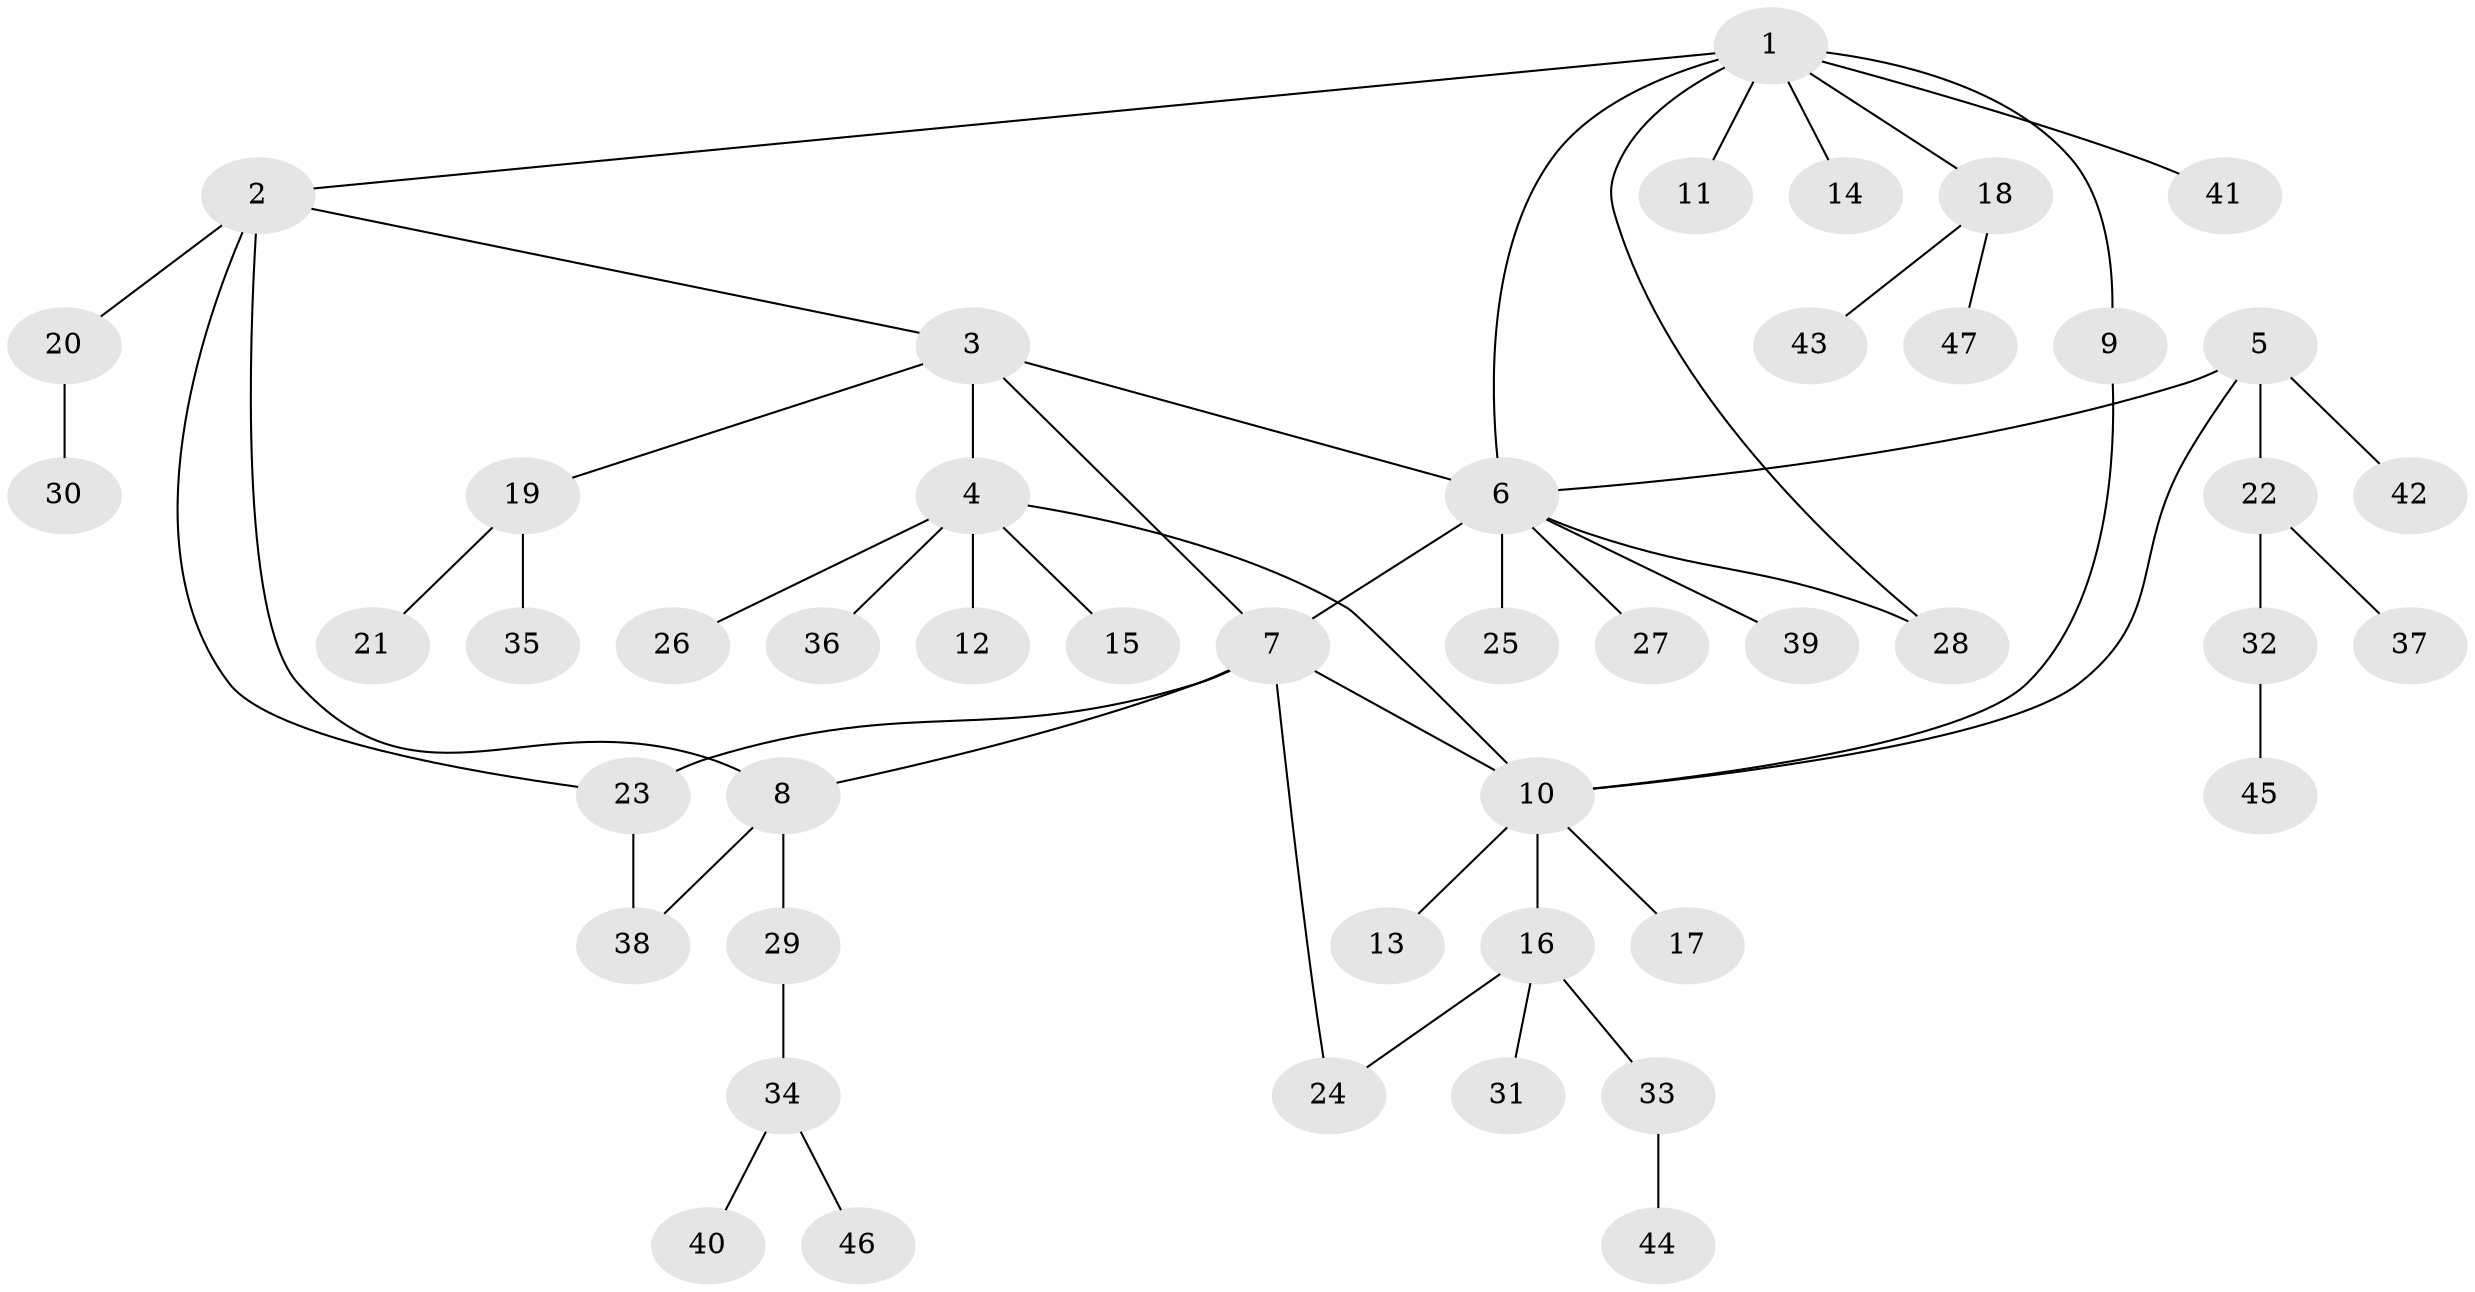 // Generated by graph-tools (version 1.1) at 2025/02/03/09/25 03:02:42]
// undirected, 47 vertices, 56 edges
graph export_dot {
graph [start="1"]
  node [color=gray90,style=filled];
  1;
  2;
  3;
  4;
  5;
  6;
  7;
  8;
  9;
  10;
  11;
  12;
  13;
  14;
  15;
  16;
  17;
  18;
  19;
  20;
  21;
  22;
  23;
  24;
  25;
  26;
  27;
  28;
  29;
  30;
  31;
  32;
  33;
  34;
  35;
  36;
  37;
  38;
  39;
  40;
  41;
  42;
  43;
  44;
  45;
  46;
  47;
  1 -- 2;
  1 -- 6;
  1 -- 9;
  1 -- 11;
  1 -- 14;
  1 -- 18;
  1 -- 28;
  1 -- 41;
  2 -- 3;
  2 -- 8;
  2 -- 20;
  2 -- 23;
  3 -- 4;
  3 -- 6;
  3 -- 7;
  3 -- 19;
  4 -- 10;
  4 -- 12;
  4 -- 15;
  4 -- 26;
  4 -- 36;
  5 -- 6;
  5 -- 10;
  5 -- 22;
  5 -- 42;
  6 -- 7;
  6 -- 25;
  6 -- 27;
  6 -- 28;
  6 -- 39;
  7 -- 8;
  7 -- 10;
  7 -- 23;
  7 -- 24;
  8 -- 29;
  8 -- 38;
  9 -- 10;
  10 -- 13;
  10 -- 16;
  10 -- 17;
  16 -- 24;
  16 -- 31;
  16 -- 33;
  18 -- 43;
  18 -- 47;
  19 -- 21;
  19 -- 35;
  20 -- 30;
  22 -- 32;
  22 -- 37;
  23 -- 38;
  29 -- 34;
  32 -- 45;
  33 -- 44;
  34 -- 40;
  34 -- 46;
}
